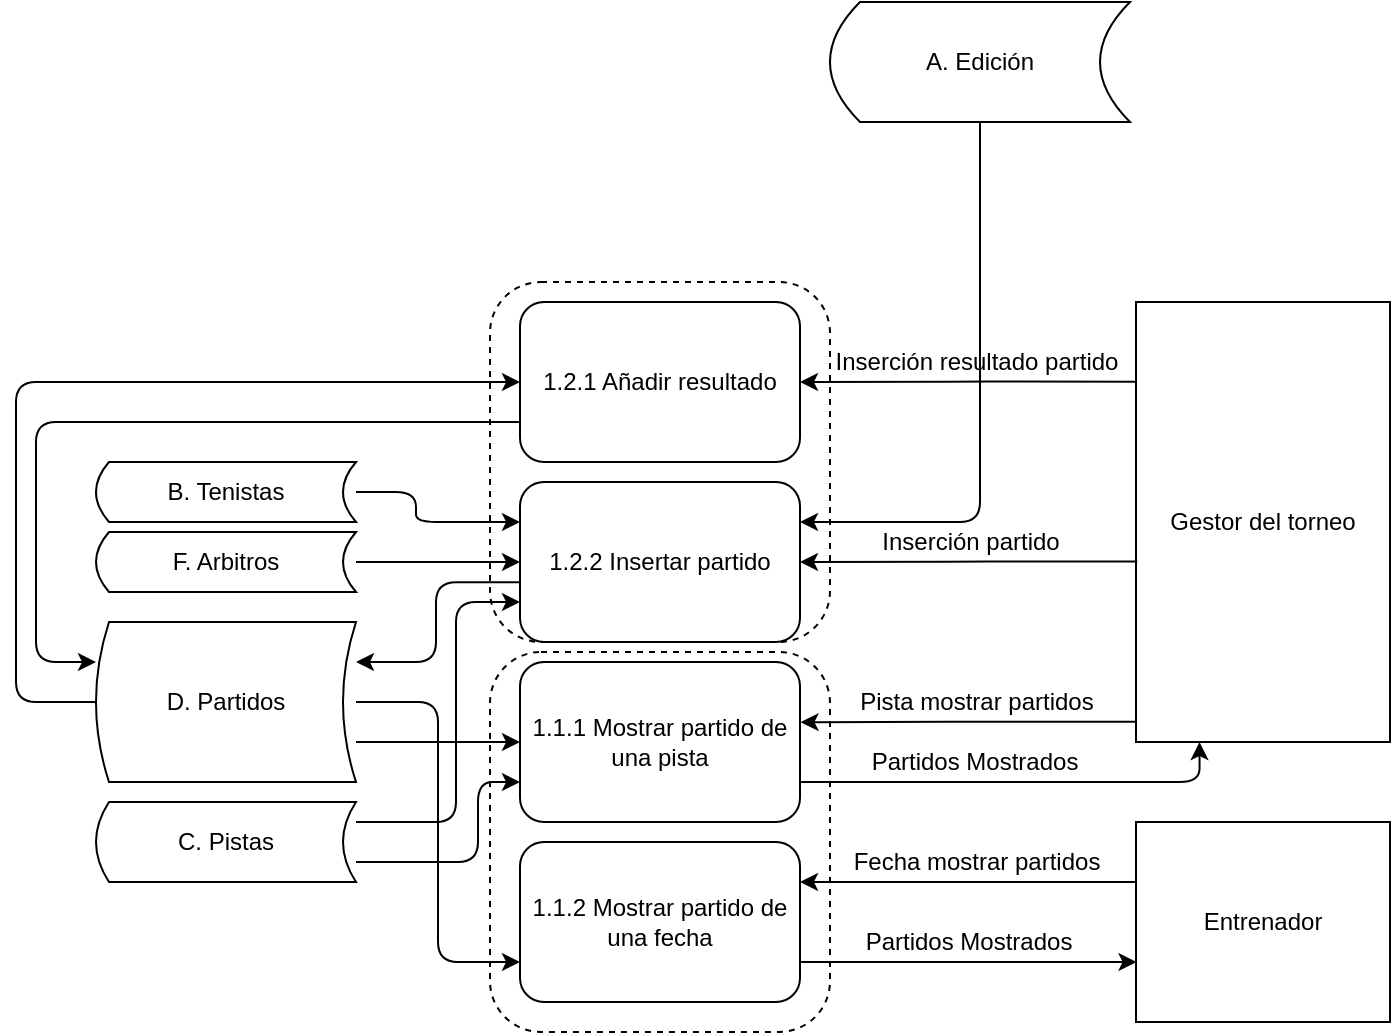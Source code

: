 <mxfile version="12.3.9" type="google" pages="1"><diagram id="DUud9TN-TxW1q-01Rkiy" name="Page-1"><mxGraphModel dx="1902" dy="2193" grid="1" gridSize="10" guides="1" tooltips="1" connect="1" arrows="1" fold="1" page="1" pageScale="1" pageWidth="827" pageHeight="1169" math="0" shadow="0"><root><mxCell id="0"/><mxCell id="1" parent="0"/><mxCell id="g_j6DRTZNWBvUUdJSXGs-15" value="" style="rounded=1;whiteSpace=wrap;html=1;fillColor=none;dashed=1;" parent="1" vertex="1"><mxGeometry x="257" y="30" width="170" height="180" as="geometry"/></mxCell><mxCell id="g_j6DRTZNWBvUUdJSXGs-16" value="" style="rounded=1;whiteSpace=wrap;html=1;fillColor=none;dashed=1;" parent="1" vertex="1"><mxGeometry x="257" y="215" width="170" height="190" as="geometry"/></mxCell><mxCell id="HAZUFXQvZehTnLBKJc0--1" value="C. Pistas" style="shape=dataStorage;whiteSpace=wrap;html=1;size=0.05;shadow=0;gradientColor=none;" parent="1" vertex="1"><mxGeometry x="60" y="290" width="130" height="40" as="geometry"/></mxCell><mxCell id="HAZUFXQvZehTnLBKJc0--2" value="Entrenador" style="rounded=0;whiteSpace=wrap;html=1;rotation=0;" parent="1" vertex="1"><mxGeometry x="580" y="300" width="127" height="100" as="geometry"/></mxCell><mxCell id="HAZUFXQvZehTnLBKJc0--4" value="Gestor del torneo" style="rounded=0;whiteSpace=wrap;html=1;" parent="1" vertex="1"><mxGeometry x="580" y="40" width="127" height="220" as="geometry"/></mxCell><mxCell id="HAZUFXQvZehTnLBKJc0--5" value="" style="endArrow=classic;html=1;exitX=0.001;exitY=0.3;exitDx=0;exitDy=0;entryX=1;entryY=0.25;entryDx=0;entryDy=0;edgeStyle=orthogonalEdgeStyle;exitPerimeter=0;" parent="1" source="HAZUFXQvZehTnLBKJc0--2" target="g_j6DRTZNWBvUUdJSXGs-2" edge="1"><mxGeometry width="50" height="50" relative="1" as="geometry"><mxPoint x="315" y="414" as="sourcePoint"/><mxPoint x="315" y="370" as="targetPoint"/><Array as="points"/></mxGeometry></mxCell><mxCell id="HAZUFXQvZehTnLBKJc0--8" value="Fecha mostrar&amp;nbsp;partidos" style="text;html=1;resizable=0;points=[];align=center;verticalAlign=middle;labelBackgroundColor=#ffffff;rotation=0;" parent="HAZUFXQvZehTnLBKJc0--5" vertex="1" connectable="0"><mxGeometry x="0.166" relative="1" as="geometry"><mxPoint x="18" y="-10.5" as="offset"/></mxGeometry></mxCell><mxCell id="HAZUFXQvZehTnLBKJc0--7" value="" style="endArrow=classic;html=1;entryX=0.002;entryY=0.7;entryDx=0;entryDy=0;exitX=1;exitY=0.75;exitDx=0;exitDy=0;edgeStyle=orthogonalEdgeStyle;entryPerimeter=0;" parent="1" source="g_j6DRTZNWBvUUdJSXGs-2" target="HAZUFXQvZehTnLBKJc0--2" edge="1"><mxGeometry width="50" height="50" relative="1" as="geometry"><mxPoint x="350" y="370" as="sourcePoint"/><mxPoint x="350" y="414" as="targetPoint"/><Array as="points"/></mxGeometry></mxCell><mxCell id="HAZUFXQvZehTnLBKJc0--9" value="Partidos Mostrados" style="text;html=1;resizable=0;points=[];align=center;verticalAlign=middle;labelBackgroundColor=#ffffff;rotation=0;" parent="HAZUFXQvZehTnLBKJc0--7" vertex="1" connectable="0"><mxGeometry x="0.099" relative="1" as="geometry"><mxPoint x="-8.5" y="-10.5" as="offset"/></mxGeometry></mxCell><mxCell id="HAZUFXQvZehTnLBKJc0--13" value="" style="endArrow=classic;html=1;entryX=1;entryY=0.5;entryDx=0;entryDy=0;exitX=0.005;exitY=0.59;exitDx=0;exitDy=0;edgeStyle=orthogonalEdgeStyle;exitPerimeter=0;" parent="1" source="HAZUFXQvZehTnLBKJc0--4" target="EA35-a62ISAfUkkWeuEt-3" edge="1"><mxGeometry width="50" height="50" relative="1" as="geometry"><mxPoint x="615" y="90" as="sourcePoint"/><mxPoint x="420" y="140" as="targetPoint"/><Array as="points"/></mxGeometry></mxCell><mxCell id="HAZUFXQvZehTnLBKJc0--20" value="Inserción partido" style="text;html=1;resizable=0;points=[];align=center;verticalAlign=middle;labelBackgroundColor=#ffffff;rotation=0;" parent="HAZUFXQvZehTnLBKJc0--13" vertex="1" connectable="0"><mxGeometry x="-0.113" y="-1" relative="1" as="geometry"><mxPoint x="-9" y="-9.5" as="offset"/></mxGeometry></mxCell><mxCell id="HAZUFXQvZehTnLBKJc0--14" value="" style="endArrow=classic;html=1;entryX=1;entryY=0.5;entryDx=0;entryDy=0;edgeStyle=orthogonalEdgeStyle;exitX=0.004;exitY=0.181;exitDx=0;exitDy=0;exitPerimeter=0;" parent="1" source="HAZUFXQvZehTnLBKJc0--4" target="g_j6DRTZNWBvUUdJSXGs-3" edge="1"><mxGeometry width="50" height="50" relative="1" as="geometry"><mxPoint x="570" y="190" as="sourcePoint"/><mxPoint x="420" y="160" as="targetPoint"/><Array as="points"/></mxGeometry></mxCell><mxCell id="HAZUFXQvZehTnLBKJc0--21" value="Inserción resultado partido" style="text;html=1;resizable=0;points=[];align=center;verticalAlign=middle;labelBackgroundColor=#ffffff;" parent="HAZUFXQvZehTnLBKJc0--14" vertex="1" connectable="0"><mxGeometry x="0.178" y="-4" relative="1" as="geometry"><mxPoint x="18.5" y="-6" as="offset"/></mxGeometry></mxCell><mxCell id="HAZUFXQvZehTnLBKJc0--15" value="" style="endArrow=classic;html=1;entryX=1.002;entryY=0.376;entryDx=0;entryDy=0;exitX=0.003;exitY=0.954;exitDx=0;exitDy=0;edgeStyle=orthogonalEdgeStyle;exitPerimeter=0;entryPerimeter=0;" parent="1" source="HAZUFXQvZehTnLBKJc0--4" target="EA35-a62ISAfUkkWeuEt-2" edge="1"><mxGeometry width="50" height="50" relative="1" as="geometry"><mxPoint x="520" y="180" as="sourcePoint"/><mxPoint x="420" y="180" as="targetPoint"/><Array as="points"><mxPoint x="496" y="250"/></Array></mxGeometry></mxCell><mxCell id="HAZUFXQvZehTnLBKJc0--22" value="Pista mostrar partidos" style="text;html=1;resizable=0;points=[];align=center;verticalAlign=middle;labelBackgroundColor=#ffffff;" parent="HAZUFXQvZehTnLBKJc0--15" vertex="1" connectable="0"><mxGeometry x="0.167" y="1" relative="1" as="geometry"><mxPoint x="17.5" y="-11.5" as="offset"/></mxGeometry></mxCell><mxCell id="HAZUFXQvZehTnLBKJc0--18" value="" style="endArrow=classic;html=1;entryX=0.25;entryY=1;entryDx=0;entryDy=0;exitX=1;exitY=0.75;exitDx=0;exitDy=0;edgeStyle=orthogonalEdgeStyle;" parent="1" source="EA35-a62ISAfUkkWeuEt-2" target="HAZUFXQvZehTnLBKJc0--4" edge="1"><mxGeometry width="50" height="50" relative="1" as="geometry"><mxPoint x="385" y="80" as="sourcePoint"/><mxPoint x="310" y="470" as="targetPoint"/></mxGeometry></mxCell><mxCell id="HAZUFXQvZehTnLBKJc0--19" value="Partidos Mostrados" style="text;html=1;resizable=0;points=[];align=center;verticalAlign=middle;labelBackgroundColor=#ffffff;" parent="HAZUFXQvZehTnLBKJc0--18" vertex="1" connectable="0"><mxGeometry x="0.045" y="2" relative="1" as="geometry"><mxPoint x="-28" y="-8" as="offset"/></mxGeometry></mxCell><mxCell id="EA35-a62ISAfUkkWeuEt-1" value="D. Partidos" style="shape=dataStorage;whiteSpace=wrap;html=1;size=0.05;shadow=0;gradientColor=none;" parent="1" vertex="1"><mxGeometry x="60" y="200" width="130" height="80" as="geometry"/></mxCell><mxCell id="EA35-a62ISAfUkkWeuEt-2" value="1.1.1 Mostrar partido de una pista" style="rounded=1;whiteSpace=wrap;html=1;" parent="1" vertex="1"><mxGeometry x="272" y="220" width="140" height="80" as="geometry"/></mxCell><mxCell id="EA35-a62ISAfUkkWeuEt-3" value="1.2.2 Insertar partido" style="rounded=1;whiteSpace=wrap;html=1;" parent="1" vertex="1"><mxGeometry x="272" y="130" width="140" height="80" as="geometry"/></mxCell><mxCell id="g_j6DRTZNWBvUUdJSXGs-2" value="1.1.2 Mostrar partido de una fecha" style="rounded=1;whiteSpace=wrap;html=1;" parent="1" vertex="1"><mxGeometry x="272" y="310" width="140" height="80" as="geometry"/></mxCell><mxCell id="g_j6DRTZNWBvUUdJSXGs-3" value="1.2.1 Añadir resultado" style="rounded=1;whiteSpace=wrap;html=1;" parent="1" vertex="1"><mxGeometry x="272" y="40" width="140" height="80" as="geometry"/></mxCell><mxCell id="VQzECFmy-U0AR2AoB6Zx-1" value="B. Tenistas" style="shape=dataStorage;whiteSpace=wrap;html=1;size=0.05;shadow=0;gradientColor=none;" parent="1" vertex="1"><mxGeometry x="60" y="120" width="130" height="30" as="geometry"/></mxCell><mxCell id="VQzECFmy-U0AR2AoB6Zx-3" value="" style="endArrow=classic;html=1;entryX=0;entryY=0.25;entryDx=0;entryDy=0;edgeStyle=orthogonalEdgeStyle;exitX=1;exitY=0.5;exitDx=0;exitDy=0;" parent="1" source="VQzECFmy-U0AR2AoB6Zx-1" target="EA35-a62ISAfUkkWeuEt-3" edge="1"><mxGeometry width="50" height="50" relative="1" as="geometry"><mxPoint x="220" y="90" as="sourcePoint"/><mxPoint x="270" y="90" as="targetPoint"/><Array as="points"><mxPoint x="220" y="135"/><mxPoint x="220" y="150"/></Array></mxGeometry></mxCell><mxCell id="VQzECFmy-U0AR2AoB6Zx-4" value="" style="endArrow=classic;html=1;exitX=0;exitY=0.75;exitDx=0;exitDy=0;entryX=0;entryY=0.25;entryDx=0;entryDy=0;edgeStyle=orthogonalEdgeStyle;" parent="1" source="g_j6DRTZNWBvUUdJSXGs-3" target="EA35-a62ISAfUkkWeuEt-1" edge="1"><mxGeometry width="50" height="50" relative="1" as="geometry"><mxPoint x="210" y="100" as="sourcePoint"/><mxPoint x="189.857" y="59.571" as="targetPoint"/><Array as="points"><mxPoint x="30" y="100"/><mxPoint x="30" y="220"/></Array></mxGeometry></mxCell><mxCell id="VQzECFmy-U0AR2AoB6Zx-5" value="" style="endArrow=classic;html=1;entryX=0;entryY=0.75;entryDx=0;entryDy=0;edgeStyle=orthogonalEdgeStyle;exitX=1;exitY=0.75;exitDx=0;exitDy=0;" parent="1" source="HAZUFXQvZehTnLBKJc0--1" target="EA35-a62ISAfUkkWeuEt-2" edge="1"><mxGeometry width="50" height="50" relative="1" as="geometry"><mxPoint x="200" y="320" as="sourcePoint"/><mxPoint x="270" y="240" as="targetPoint"/><Array as="points"><mxPoint x="251" y="320"/><mxPoint x="251" y="280"/></Array></mxGeometry></mxCell><mxCell id="VQzECFmy-U0AR2AoB6Zx-6" value="" style="endArrow=classic;html=1;exitX=1;exitY=0.75;exitDx=0;exitDy=0;entryX=0;entryY=0.5;entryDx=0;entryDy=0;" parent="1" source="EA35-a62ISAfUkkWeuEt-1" target="EA35-a62ISAfUkkWeuEt-2" edge="1"><mxGeometry width="50" height="50" relative="1" as="geometry"><mxPoint x="230" y="250" as="sourcePoint"/><mxPoint x="280" y="200" as="targetPoint"/></mxGeometry></mxCell><mxCell id="VQzECFmy-U0AR2AoB6Zx-7" value="" style="endArrow=classic;html=1;exitX=1;exitY=0.5;exitDx=0;exitDy=0;entryX=0;entryY=0.75;entryDx=0;entryDy=0;edgeStyle=orthogonalEdgeStyle;" parent="1" source="EA35-a62ISAfUkkWeuEt-1" target="g_j6DRTZNWBvUUdJSXGs-2" edge="1"><mxGeometry width="50" height="50" relative="1" as="geometry"><mxPoint x="230" y="230" as="sourcePoint"/><mxPoint x="280" y="180" as="targetPoint"/><Array as="points"><mxPoint x="231" y="240"/><mxPoint x="231" y="370"/></Array></mxGeometry></mxCell><mxCell id="VQzECFmy-U0AR2AoB6Zx-8" value="" style="endArrow=classic;html=1;entryX=0;entryY=0.5;entryDx=0;entryDy=0;edgeStyle=orthogonalEdgeStyle;exitX=0;exitY=0.5;exitDx=0;exitDy=0;" parent="1" source="EA35-a62ISAfUkkWeuEt-1" target="g_j6DRTZNWBvUUdJSXGs-3" edge="1"><mxGeometry width="50" height="50" relative="1" as="geometry"><mxPoint x="200" y="220" as="sourcePoint"/><mxPoint x="270" y="190" as="targetPoint"/><Array as="points"><mxPoint x="20" y="240"/><mxPoint x="20" y="80"/></Array></mxGeometry></mxCell><mxCell id="VQzECFmy-U0AR2AoB6Zx-9" value="" style="endArrow=classic;html=1;exitX=0;exitY=0.626;exitDx=0;exitDy=0;entryX=1;entryY=0.25;entryDx=0;entryDy=0;edgeStyle=orthogonalEdgeStyle;exitPerimeter=0;" parent="1" source="EA35-a62ISAfUkkWeuEt-3" target="EA35-a62ISAfUkkWeuEt-1" edge="1"><mxGeometry width="50" height="50" relative="1" as="geometry"><mxPoint x="220" y="200" as="sourcePoint"/><mxPoint x="270" y="150" as="targetPoint"/><Array as="points"><mxPoint x="230" y="180"/><mxPoint x="230" y="220"/></Array></mxGeometry></mxCell><mxCell id="rXml6SDblW-_AzlNtyEX-2" style="edgeStyle=orthogonalEdgeStyle;rounded=1;orthogonalLoop=1;jettySize=auto;html=1;entryX=0;entryY=0.5;entryDx=0;entryDy=0;exitX=1;exitY=0.5;exitDx=0;exitDy=0;" parent="1" source="rXml6SDblW-_AzlNtyEX-1" target="EA35-a62ISAfUkkWeuEt-3" edge="1"><mxGeometry relative="1" as="geometry"><mxPoint x="200" y="140" as="sourcePoint"/><Array as="points"><mxPoint x="200" y="170"/><mxPoint x="200" y="170"/></Array></mxGeometry></mxCell><mxCell id="rXml6SDblW-_AzlNtyEX-1" value="F. Arbitros" style="shape=dataStorage;whiteSpace=wrap;html=1;size=0.05;shadow=0;gradientColor=none;" parent="1" vertex="1"><mxGeometry x="60" y="155" width="130" height="30" as="geometry"/></mxCell><mxCell id="MPIHOItfD3_TAl8T8reG-1" value="" style="endArrow=classic;html=1;exitX=1;exitY=0.25;exitDx=0;exitDy=0;entryX=0;entryY=0.75;entryDx=0;entryDy=0;rounded=1;edgeStyle=orthogonalEdgeStyle;" parent="1" source="HAZUFXQvZehTnLBKJc0--1" target="EA35-a62ISAfUkkWeuEt-3" edge="1"><mxGeometry width="50" height="50" relative="1" as="geometry"><mxPoint x="230" y="300" as="sourcePoint"/><mxPoint x="280" y="250" as="targetPoint"/><Array as="points"><mxPoint x="240" y="300"/><mxPoint x="240" y="190"/></Array></mxGeometry></mxCell><mxCell id="rA6hyXn2bmwwtsRSBbWm-1" value="A. Edición" style="shape=dataStorage;whiteSpace=wrap;html=1;strokeColor=#000000;" vertex="1" parent="1"><mxGeometry x="427" y="-110" width="150" height="60" as="geometry"/></mxCell><mxCell id="rA6hyXn2bmwwtsRSBbWm-2" value="" style="endArrow=classic;html=1;exitX=0.5;exitY=1;exitDx=0;exitDy=0;entryX=1;entryY=0.25;entryDx=0;entryDy=0;" edge="1" parent="1" source="rA6hyXn2bmwwtsRSBbWm-1" target="EA35-a62ISAfUkkWeuEt-3"><mxGeometry width="50" height="50" relative="1" as="geometry"><mxPoint x="490" y="40" as="sourcePoint"/><mxPoint x="540" y="-10" as="targetPoint"/><Array as="points"><mxPoint x="502" y="150"/></Array></mxGeometry></mxCell></root></mxGraphModel></diagram></mxfile>